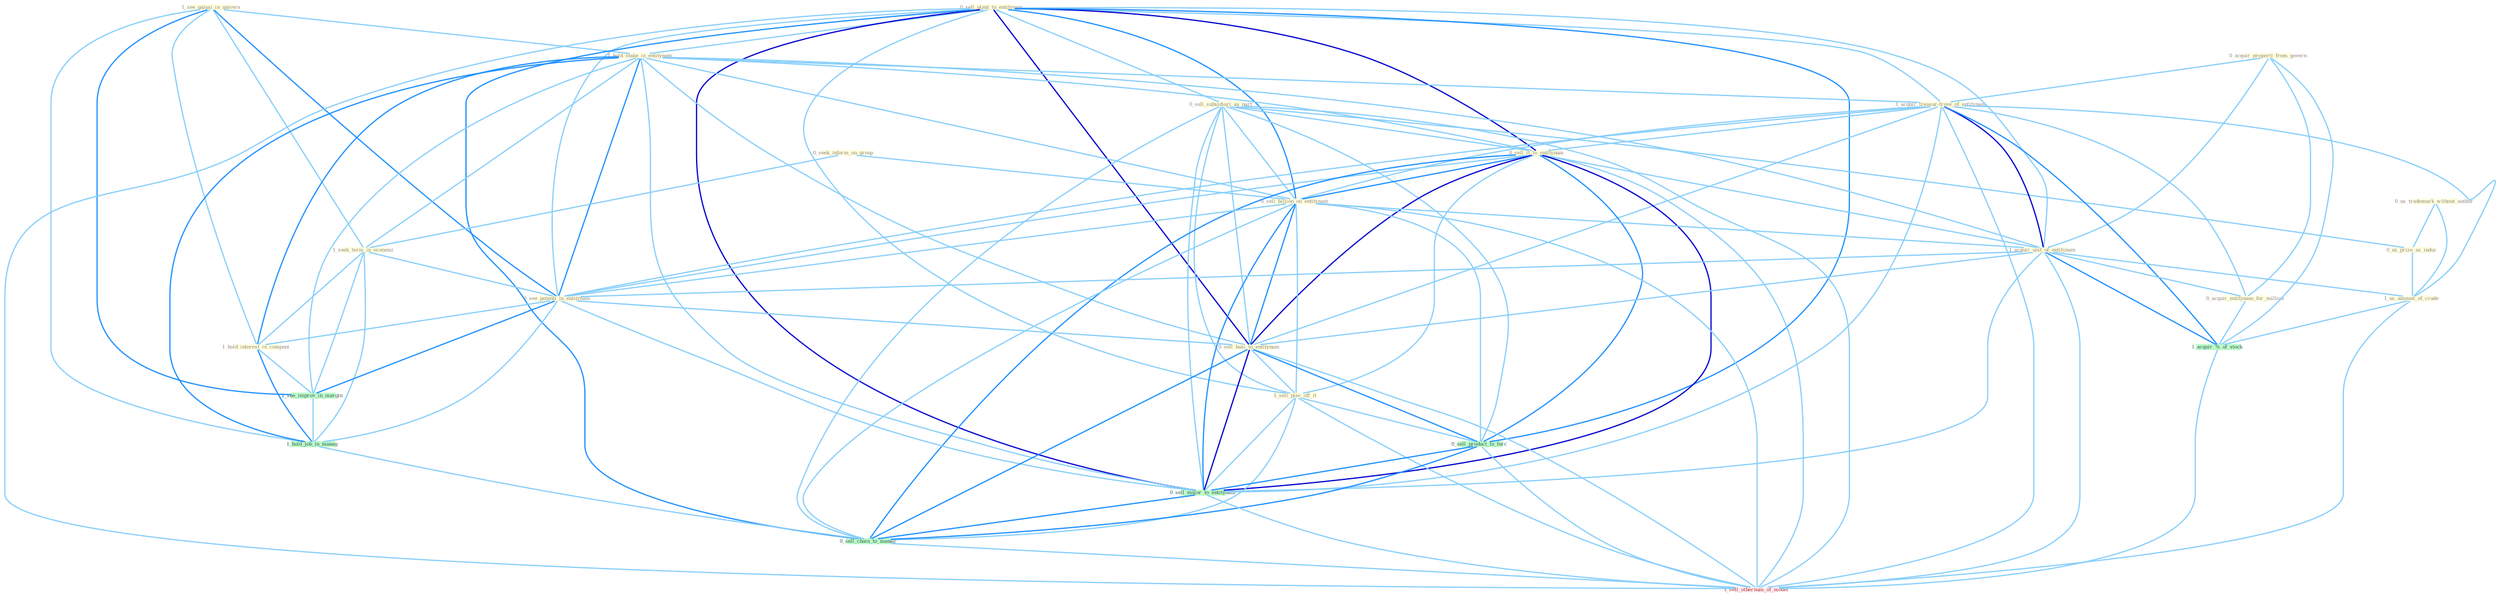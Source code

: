 Graph G{ 
    node
    [shape=polygon,style=filled,width=.5,height=.06,color="#BDFCC9",fixedsize=true,fontsize=4,
    fontcolor="#2f4f4f"];
    {node
    [color="#ffffe0", fontcolor="#8b7d6b"] "1_see_galaxi_in_univers " "0_sell_plant_to_entitynam " "0_us_trademark_without_author " "0_acquir_properti_from_govern " "0_sell_subsidiari_as_part " "1_hold_stake_in_entitynam " "1_acquir_treasur-trove_of_entitynam " "0_seek_inform_on_group " "0_sell_it_to_entitynam " "0_us_prize_as_induc " "0_sell_billion_on_entitynam " "1_acquir_unit_of_entitynam " "1_seek_term_in_economi " "0_acquir_entitynam_for_million " "0_see_potenti_in_entitynam " "0_sell_busi_to_entitynam " "1_hold_interest_in_compani " "1_us_amount_of_crude " "1_sell_piec_off_it "}
{node [color="#fff0f5", fontcolor="#b22222"] "1_sell_othernum_of_model "}
edge [color="#B0E2FF"];

	"1_see_galaxi_in_univers " -- "1_hold_stake_in_entitynam " [w="1", color="#87cefa" ];
	"1_see_galaxi_in_univers " -- "1_seek_term_in_economi " [w="1", color="#87cefa" ];
	"1_see_galaxi_in_univers " -- "0_see_potenti_in_entitynam " [w="2", color="#1e90ff" , len=0.8];
	"1_see_galaxi_in_univers " -- "1_hold_interest_in_compani " [w="1", color="#87cefa" ];
	"1_see_galaxi_in_univers " -- "1_see_improv_in_margin " [w="2", color="#1e90ff" , len=0.8];
	"1_see_galaxi_in_univers " -- "1_hold_job_in_manag " [w="1", color="#87cefa" ];
	"0_sell_plant_to_entitynam " -- "0_sell_subsidiari_as_part " [w="1", color="#87cefa" ];
	"0_sell_plant_to_entitynam " -- "1_hold_stake_in_entitynam " [w="1", color="#87cefa" ];
	"0_sell_plant_to_entitynam " -- "1_acquir_treasur-trove_of_entitynam " [w="1", color="#87cefa" ];
	"0_sell_plant_to_entitynam " -- "0_sell_it_to_entitynam " [w="3", color="#0000cd" , len=0.6];
	"0_sell_plant_to_entitynam " -- "0_sell_billion_on_entitynam " [w="2", color="#1e90ff" , len=0.8];
	"0_sell_plant_to_entitynam " -- "1_acquir_unit_of_entitynam " [w="1", color="#87cefa" ];
	"0_sell_plant_to_entitynam " -- "0_see_potenti_in_entitynam " [w="1", color="#87cefa" ];
	"0_sell_plant_to_entitynam " -- "0_sell_busi_to_entitynam " [w="3", color="#0000cd" , len=0.6];
	"0_sell_plant_to_entitynam " -- "1_sell_piec_off_it " [w="1", color="#87cefa" ];
	"0_sell_plant_to_entitynam " -- "0_sell_product_to_forc " [w="2", color="#1e90ff" , len=0.8];
	"0_sell_plant_to_entitynam " -- "0_sell_major_to_entitynam " [w="3", color="#0000cd" , len=0.6];
	"0_sell_plant_to_entitynam " -- "0_sell_chain_to_manag " [w="2", color="#1e90ff" , len=0.8];
	"0_sell_plant_to_entitynam " -- "1_sell_othernum_of_model " [w="1", color="#87cefa" ];
	"0_us_trademark_without_author " -- "0_us_prize_as_induc " [w="1", color="#87cefa" ];
	"0_us_trademark_without_author " -- "1_us_amount_of_crude " [w="1", color="#87cefa" ];
	"0_acquir_properti_from_govern " -- "1_acquir_treasur-trove_of_entitynam " [w="1", color="#87cefa" ];
	"0_acquir_properti_from_govern " -- "1_acquir_unit_of_entitynam " [w="1", color="#87cefa" ];
	"0_acquir_properti_from_govern " -- "0_acquir_entitynam_for_million " [w="1", color="#87cefa" ];
	"0_acquir_properti_from_govern " -- "1_acquir_%_of_stock " [w="1", color="#87cefa" ];
	"0_sell_subsidiari_as_part " -- "0_sell_it_to_entitynam " [w="1", color="#87cefa" ];
	"0_sell_subsidiari_as_part " -- "0_us_prize_as_induc " [w="1", color="#87cefa" ];
	"0_sell_subsidiari_as_part " -- "0_sell_billion_on_entitynam " [w="1", color="#87cefa" ];
	"0_sell_subsidiari_as_part " -- "0_sell_busi_to_entitynam " [w="1", color="#87cefa" ];
	"0_sell_subsidiari_as_part " -- "1_sell_piec_off_it " [w="1", color="#87cefa" ];
	"0_sell_subsidiari_as_part " -- "0_sell_product_to_forc " [w="1", color="#87cefa" ];
	"0_sell_subsidiari_as_part " -- "0_sell_major_to_entitynam " [w="1", color="#87cefa" ];
	"0_sell_subsidiari_as_part " -- "0_sell_chain_to_manag " [w="1", color="#87cefa" ];
	"0_sell_subsidiari_as_part " -- "1_sell_othernum_of_model " [w="1", color="#87cefa" ];
	"1_hold_stake_in_entitynam " -- "1_acquir_treasur-trove_of_entitynam " [w="1", color="#87cefa" ];
	"1_hold_stake_in_entitynam " -- "0_sell_it_to_entitynam " [w="1", color="#87cefa" ];
	"1_hold_stake_in_entitynam " -- "0_sell_billion_on_entitynam " [w="1", color="#87cefa" ];
	"1_hold_stake_in_entitynam " -- "1_acquir_unit_of_entitynam " [w="1", color="#87cefa" ];
	"1_hold_stake_in_entitynam " -- "1_seek_term_in_economi " [w="1", color="#87cefa" ];
	"1_hold_stake_in_entitynam " -- "0_see_potenti_in_entitynam " [w="2", color="#1e90ff" , len=0.8];
	"1_hold_stake_in_entitynam " -- "0_sell_busi_to_entitynam " [w="1", color="#87cefa" ];
	"1_hold_stake_in_entitynam " -- "1_hold_interest_in_compani " [w="2", color="#1e90ff" , len=0.8];
	"1_hold_stake_in_entitynam " -- "1_see_improv_in_margin " [w="1", color="#87cefa" ];
	"1_hold_stake_in_entitynam " -- "1_hold_job_in_manag " [w="2", color="#1e90ff" , len=0.8];
	"1_hold_stake_in_entitynam " -- "0_sell_major_to_entitynam " [w="1", color="#87cefa" ];
	"1_acquir_treasur-trove_of_entitynam " -- "0_sell_it_to_entitynam " [w="1", color="#87cefa" ];
	"1_acquir_treasur-trove_of_entitynam " -- "0_sell_billion_on_entitynam " [w="1", color="#87cefa" ];
	"1_acquir_treasur-trove_of_entitynam " -- "1_acquir_unit_of_entitynam " [w="3", color="#0000cd" , len=0.6];
	"1_acquir_treasur-trove_of_entitynam " -- "0_acquir_entitynam_for_million " [w="1", color="#87cefa" ];
	"1_acquir_treasur-trove_of_entitynam " -- "0_see_potenti_in_entitynam " [w="1", color="#87cefa" ];
	"1_acquir_treasur-trove_of_entitynam " -- "0_sell_busi_to_entitynam " [w="1", color="#87cefa" ];
	"1_acquir_treasur-trove_of_entitynam " -- "1_us_amount_of_crude " [w="1", color="#87cefa" ];
	"1_acquir_treasur-trove_of_entitynam " -- "1_acquir_%_of_stock " [w="2", color="#1e90ff" , len=0.8];
	"1_acquir_treasur-trove_of_entitynam " -- "0_sell_major_to_entitynam " [w="1", color="#87cefa" ];
	"1_acquir_treasur-trove_of_entitynam " -- "1_sell_othernum_of_model " [w="1", color="#87cefa" ];
	"0_seek_inform_on_group " -- "0_sell_billion_on_entitynam " [w="1", color="#87cefa" ];
	"0_seek_inform_on_group " -- "1_seek_term_in_economi " [w="1", color="#87cefa" ];
	"0_sell_it_to_entitynam " -- "0_sell_billion_on_entitynam " [w="2", color="#1e90ff" , len=0.8];
	"0_sell_it_to_entitynam " -- "1_acquir_unit_of_entitynam " [w="1", color="#87cefa" ];
	"0_sell_it_to_entitynam " -- "0_see_potenti_in_entitynam " [w="1", color="#87cefa" ];
	"0_sell_it_to_entitynam " -- "0_sell_busi_to_entitynam " [w="3", color="#0000cd" , len=0.6];
	"0_sell_it_to_entitynam " -- "1_sell_piec_off_it " [w="1", color="#87cefa" ];
	"0_sell_it_to_entitynam " -- "0_sell_product_to_forc " [w="2", color="#1e90ff" , len=0.8];
	"0_sell_it_to_entitynam " -- "0_sell_major_to_entitynam " [w="3", color="#0000cd" , len=0.6];
	"0_sell_it_to_entitynam " -- "0_sell_chain_to_manag " [w="2", color="#1e90ff" , len=0.8];
	"0_sell_it_to_entitynam " -- "1_sell_othernum_of_model " [w="1", color="#87cefa" ];
	"0_us_prize_as_induc " -- "1_us_amount_of_crude " [w="1", color="#87cefa" ];
	"0_sell_billion_on_entitynam " -- "1_acquir_unit_of_entitynam " [w="1", color="#87cefa" ];
	"0_sell_billion_on_entitynam " -- "0_see_potenti_in_entitynam " [w="1", color="#87cefa" ];
	"0_sell_billion_on_entitynam " -- "0_sell_busi_to_entitynam " [w="2", color="#1e90ff" , len=0.8];
	"0_sell_billion_on_entitynam " -- "1_sell_piec_off_it " [w="1", color="#87cefa" ];
	"0_sell_billion_on_entitynam " -- "0_sell_product_to_forc " [w="1", color="#87cefa" ];
	"0_sell_billion_on_entitynam " -- "0_sell_major_to_entitynam " [w="2", color="#1e90ff" , len=0.8];
	"0_sell_billion_on_entitynam " -- "0_sell_chain_to_manag " [w="1", color="#87cefa" ];
	"0_sell_billion_on_entitynam " -- "1_sell_othernum_of_model " [w="1", color="#87cefa" ];
	"1_acquir_unit_of_entitynam " -- "0_acquir_entitynam_for_million " [w="1", color="#87cefa" ];
	"1_acquir_unit_of_entitynam " -- "0_see_potenti_in_entitynam " [w="1", color="#87cefa" ];
	"1_acquir_unit_of_entitynam " -- "0_sell_busi_to_entitynam " [w="1", color="#87cefa" ];
	"1_acquir_unit_of_entitynam " -- "1_us_amount_of_crude " [w="1", color="#87cefa" ];
	"1_acquir_unit_of_entitynam " -- "1_acquir_%_of_stock " [w="2", color="#1e90ff" , len=0.8];
	"1_acquir_unit_of_entitynam " -- "0_sell_major_to_entitynam " [w="1", color="#87cefa" ];
	"1_acquir_unit_of_entitynam " -- "1_sell_othernum_of_model " [w="1", color="#87cefa" ];
	"1_seek_term_in_economi " -- "0_see_potenti_in_entitynam " [w="1", color="#87cefa" ];
	"1_seek_term_in_economi " -- "1_hold_interest_in_compani " [w="1", color="#87cefa" ];
	"1_seek_term_in_economi " -- "1_see_improv_in_margin " [w="1", color="#87cefa" ];
	"1_seek_term_in_economi " -- "1_hold_job_in_manag " [w="1", color="#87cefa" ];
	"0_acquir_entitynam_for_million " -- "1_acquir_%_of_stock " [w="1", color="#87cefa" ];
	"0_see_potenti_in_entitynam " -- "0_sell_busi_to_entitynam " [w="1", color="#87cefa" ];
	"0_see_potenti_in_entitynam " -- "1_hold_interest_in_compani " [w="1", color="#87cefa" ];
	"0_see_potenti_in_entitynam " -- "1_see_improv_in_margin " [w="2", color="#1e90ff" , len=0.8];
	"0_see_potenti_in_entitynam " -- "1_hold_job_in_manag " [w="1", color="#87cefa" ];
	"0_see_potenti_in_entitynam " -- "0_sell_major_to_entitynam " [w="1", color="#87cefa" ];
	"0_sell_busi_to_entitynam " -- "1_sell_piec_off_it " [w="1", color="#87cefa" ];
	"0_sell_busi_to_entitynam " -- "0_sell_product_to_forc " [w="2", color="#1e90ff" , len=0.8];
	"0_sell_busi_to_entitynam " -- "0_sell_major_to_entitynam " [w="3", color="#0000cd" , len=0.6];
	"0_sell_busi_to_entitynam " -- "0_sell_chain_to_manag " [w="2", color="#1e90ff" , len=0.8];
	"0_sell_busi_to_entitynam " -- "1_sell_othernum_of_model " [w="1", color="#87cefa" ];
	"1_hold_interest_in_compani " -- "1_see_improv_in_margin " [w="1", color="#87cefa" ];
	"1_hold_interest_in_compani " -- "1_hold_job_in_manag " [w="2", color="#1e90ff" , len=0.8];
	"1_us_amount_of_crude " -- "1_acquir_%_of_stock " [w="1", color="#87cefa" ];
	"1_us_amount_of_crude " -- "1_sell_othernum_of_model " [w="1", color="#87cefa" ];
	"1_sell_piec_off_it " -- "0_sell_product_to_forc " [w="1", color="#87cefa" ];
	"1_sell_piec_off_it " -- "0_sell_major_to_entitynam " [w="1", color="#87cefa" ];
	"1_sell_piec_off_it " -- "0_sell_chain_to_manag " [w="1", color="#87cefa" ];
	"1_sell_piec_off_it " -- "1_sell_othernum_of_model " [w="1", color="#87cefa" ];
	"1_see_improv_in_margin " -- "1_hold_job_in_manag " [w="1", color="#87cefa" ];
	"1_acquir_%_of_stock " -- "1_sell_othernum_of_model " [w="1", color="#87cefa" ];
	"1_hold_job_in_manag " -- "0_sell_chain_to_manag " [w="1", color="#87cefa" ];
	"0_sell_product_to_forc " -- "0_sell_major_to_entitynam " [w="2", color="#1e90ff" , len=0.8];
	"0_sell_product_to_forc " -- "0_sell_chain_to_manag " [w="2", color="#1e90ff" , len=0.8];
	"0_sell_product_to_forc " -- "1_sell_othernum_of_model " [w="1", color="#87cefa" ];
	"0_sell_major_to_entitynam " -- "0_sell_chain_to_manag " [w="2", color="#1e90ff" , len=0.8];
	"0_sell_major_to_entitynam " -- "1_sell_othernum_of_model " [w="1", color="#87cefa" ];
	"0_sell_chain_to_manag " -- "1_sell_othernum_of_model " [w="1", color="#87cefa" ];
}